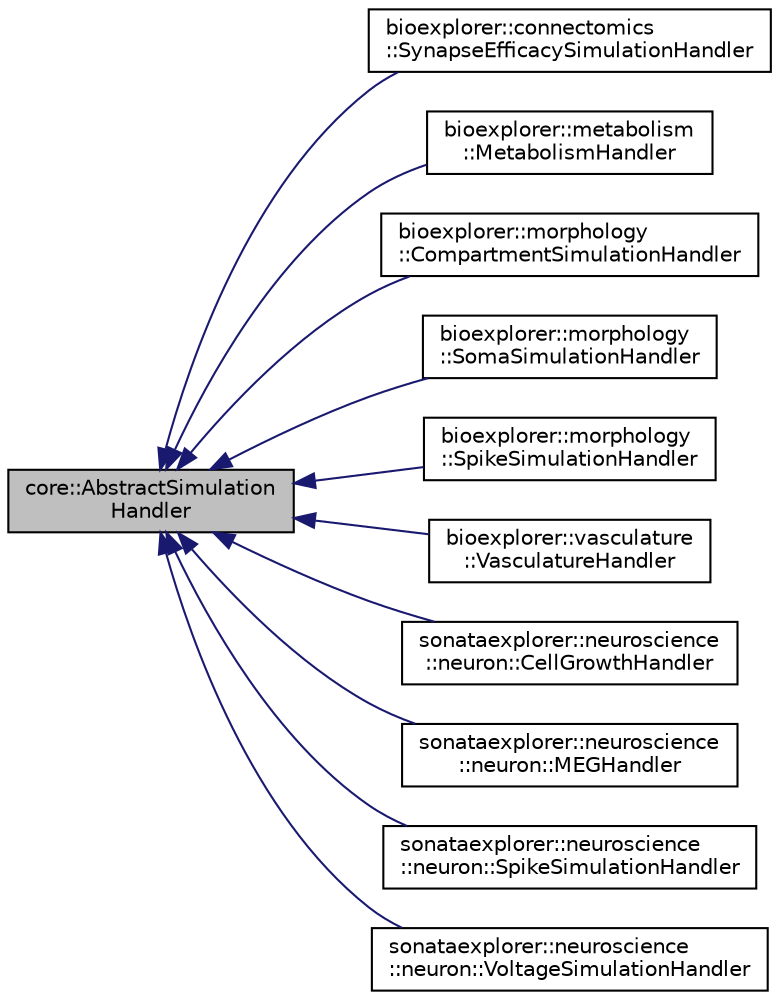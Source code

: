digraph "core::AbstractSimulationHandler"
{
 // LATEX_PDF_SIZE
  edge [fontname="Helvetica",fontsize="10",labelfontname="Helvetica",labelfontsize="10"];
  node [fontname="Helvetica",fontsize="10",shape=record];
  rankdir="LR";
  Node1 [label="core::AbstractSimulation\lHandler",height=0.2,width=0.4,color="black", fillcolor="grey75", style="filled", fontcolor="black",tooltip="The AbstractSimulationHandler class handles simulation frames for the current circuit."];
  Node1 -> Node2 [dir="back",color="midnightblue",fontsize="10",style="solid",fontname="Helvetica"];
  Node2 [label="bioexplorer::connectomics\l::SynapseEfficacySimulationHandler",height=0.2,width=0.4,color="black", fillcolor="white", style="filled",URL="$de/da5/classbioexplorer_1_1connectomics_1_1SynapseEfficacySimulationHandler.html",tooltip="The SynapseEfficacySimulationHandler handles the reading of simulation information from the database ..."];
  Node1 -> Node3 [dir="back",color="midnightblue",fontsize="10",style="solid",fontname="Helvetica"];
  Node3 [label="bioexplorer::metabolism\l::MetabolismHandler",height=0.2,width=0.4,color="black", fillcolor="white", style="filled",URL="$d4/dc4/classbioexplorer_1_1metabolism_1_1MetabolismHandler.html",tooltip="The MetabolismHandler class handles metabolite concentrations."];
  Node1 -> Node4 [dir="back",color="midnightblue",fontsize="10",style="solid",fontname="Helvetica"];
  Node4 [label="bioexplorer::morphology\l::CompartmentSimulationHandler",height=0.2,width=0.4,color="black", fillcolor="white", style="filled",URL="$da/d62/classbioexplorer_1_1morphology_1_1CompartmentSimulationHandler.html",tooltip="The CompartmentSimulationHandler handles the reading of simulation information from the database at a..."];
  Node1 -> Node5 [dir="back",color="midnightblue",fontsize="10",style="solid",fontname="Helvetica"];
  Node5 [label="bioexplorer::morphology\l::SomaSimulationHandler",height=0.2,width=0.4,color="black", fillcolor="white", style="filled",URL="$df/d48/classbioexplorer_1_1morphology_1_1SomaSimulationHandler.html",tooltip="The SomaSimulationHandler handles the reading of simulation information from the database at a soma l..."];
  Node1 -> Node6 [dir="back",color="midnightblue",fontsize="10",style="solid",fontname="Helvetica"];
  Node6 [label="bioexplorer::morphology\l::SpikeSimulationHandler",height=0.2,width=0.4,color="black", fillcolor="white", style="filled",URL="$d0/daf/classbioexplorer_1_1morphology_1_1SpikeSimulationHandler.html",tooltip="The SpikeSimulationHandler handles the reading of simulation information from the database at a soma ..."];
  Node1 -> Node7 [dir="back",color="midnightblue",fontsize="10",style="solid",fontname="Helvetica"];
  Node7 [label="bioexplorer::vasculature\l::VasculatureHandler",height=0.2,width=0.4,color="black", fillcolor="white", style="filled",URL="$d3/d3e/classbioexplorer_1_1vasculature_1_1VasculatureHandler.html",tooltip="The VasculatureHandler class handles the mapping of the vasculature simulation to the geometry."];
  Node1 -> Node8 [dir="back",color="midnightblue",fontsize="10",style="solid",fontname="Helvetica"];
  Node8 [label="sonataexplorer::neuroscience\l::neuron::CellGrowthHandler",height=0.2,width=0.4,color="black", fillcolor="white", style="filled",URL="$d3/d03/classsonataexplorer_1_1neuroscience_1_1neuron_1_1CellGrowthHandler.html",tooltip="The CellGrowthHandler class handles distance to the soma."];
  Node1 -> Node9 [dir="back",color="midnightblue",fontsize="10",style="solid",fontname="Helvetica"];
  Node9 [label="sonataexplorer::neuroscience\l::neuron::MEGHandler",height=0.2,width=0.4,color="black", fillcolor="white", style="filled",URL="$d5/d94/classsonataexplorer_1_1neuroscience_1_1neuron_1_1MEGHandler.html",tooltip="The MEGHandler class handles electro-magnetic fields data structures."];
  Node1 -> Node10 [dir="back",color="midnightblue",fontsize="10",style="solid",fontname="Helvetica"];
  Node10 [label="sonataexplorer::neuroscience\l::neuron::SpikeSimulationHandler",height=0.2,width=0.4,color="black", fillcolor="white", style="filled",URL="$db/dc6/classsonataexplorer_1_1neuroscience_1_1neuron_1_1SpikeSimulationHandler.html",tooltip=" "];
  Node1 -> Node11 [dir="back",color="midnightblue",fontsize="10",style="solid",fontname="Helvetica"];
  Node11 [label="sonataexplorer::neuroscience\l::neuron::VoltageSimulationHandler",height=0.2,width=0.4,color="black", fillcolor="white", style="filled",URL="$d1/d9a/classsonataexplorer_1_1neuroscience_1_1neuron_1_1VoltageSimulationHandler.html",tooltip="The VoltageSimulationHandler class handles simulation frames for the current circuit...."];
}

